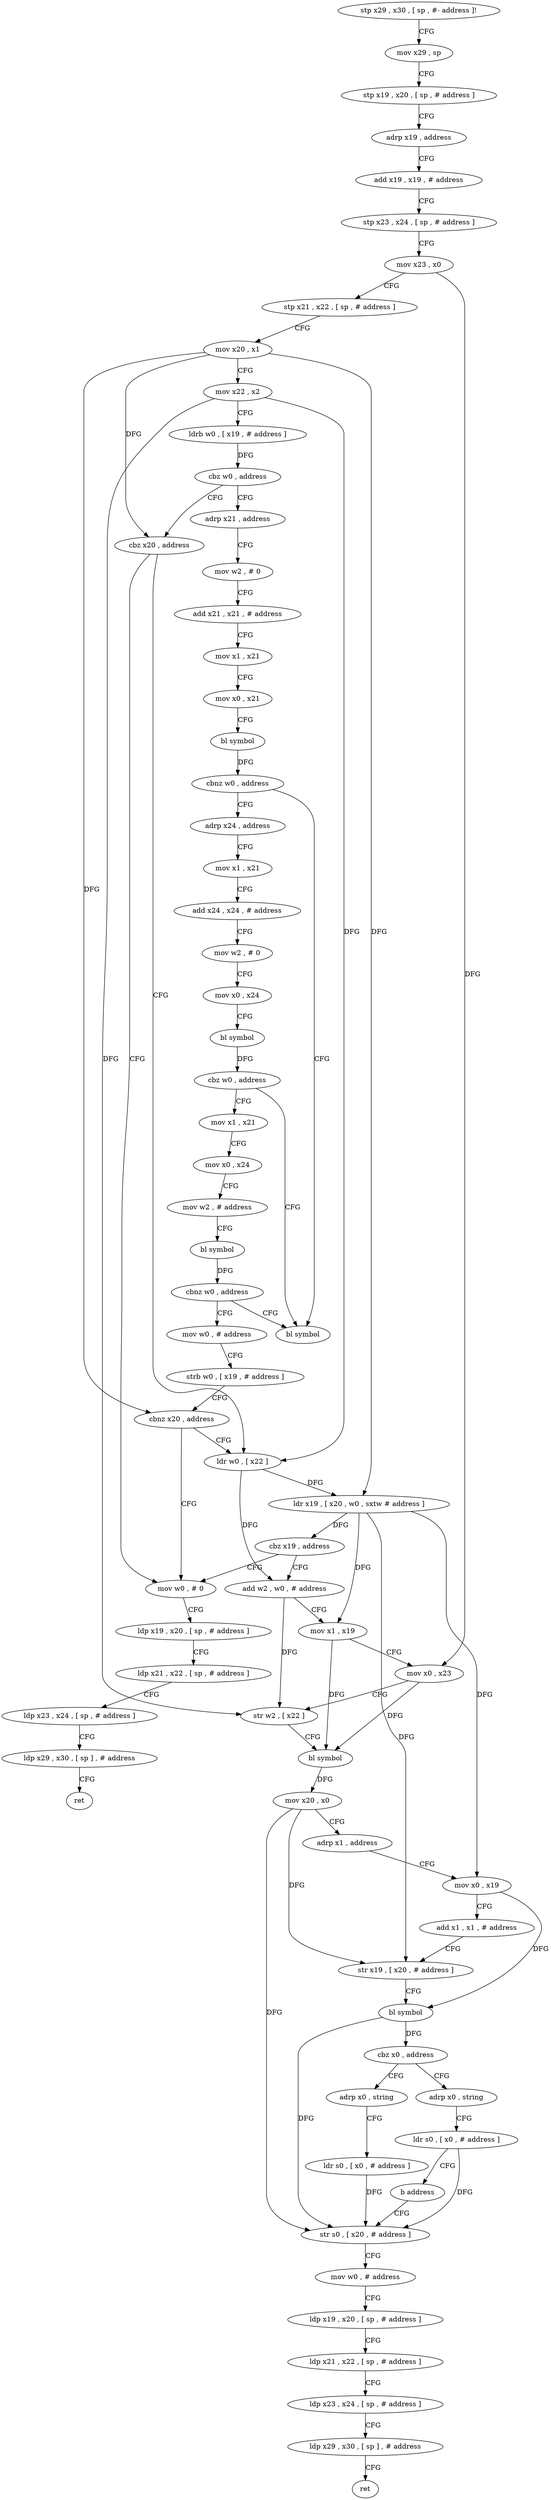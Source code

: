 digraph "func" {
"4269816" [label = "stp x29 , x30 , [ sp , #- address ]!" ]
"4269820" [label = "mov x29 , sp" ]
"4269824" [label = "stp x19 , x20 , [ sp , # address ]" ]
"4269828" [label = "adrp x19 , address" ]
"4269832" [label = "add x19 , x19 , # address" ]
"4269836" [label = "stp x23 , x24 , [ sp , # address ]" ]
"4269840" [label = "mov x23 , x0" ]
"4269844" [label = "stp x21 , x22 , [ sp , # address ]" ]
"4269848" [label = "mov x20 , x1" ]
"4269852" [label = "mov x22 , x2" ]
"4269856" [label = "ldrb w0 , [ x19 , # address ]" ]
"4269860" [label = "cbz w0 , address" ]
"4269968" [label = "adrp x21 , address" ]
"4269864" [label = "cbz x20 , address" ]
"4269972" [label = "mov w2 , # 0" ]
"4269976" [label = "add x21 , x21 , # address" ]
"4269980" [label = "mov x1 , x21" ]
"4269984" [label = "mov x0 , x21" ]
"4269988" [label = "bl symbol" ]
"4269992" [label = "cbnz w0 , address" ]
"4270092" [label = "bl symbol" ]
"4269996" [label = "adrp x24 , address" ]
"4270056" [label = "mov w0 , # 0" ]
"4269868" [label = "ldr w0 , [ x22 ]" ]
"4270000" [label = "mov x1 , x21" ]
"4270004" [label = "add x24 , x24 , # address" ]
"4270008" [label = "mov w2 , # 0" ]
"4270012" [label = "mov x0 , x24" ]
"4270016" [label = "bl symbol" ]
"4270020" [label = "cbz w0 , address" ]
"4270024" [label = "mov x1 , x21" ]
"4270060" [label = "ldp x19 , x20 , [ sp , # address ]" ]
"4270064" [label = "ldp x21 , x22 , [ sp , # address ]" ]
"4270068" [label = "ldp x23 , x24 , [ sp , # address ]" ]
"4270072" [label = "ldp x29 , x30 , [ sp ] , # address" ]
"4270076" [label = "ret" ]
"4269872" [label = "ldr x19 , [ x20 , w0 , sxtw # address ]" ]
"4269876" [label = "cbz x19 , address" ]
"4269880" [label = "add w2 , w0 , # address" ]
"4270028" [label = "mov x0 , x24" ]
"4270032" [label = "mov w2 , # address" ]
"4270036" [label = "bl symbol" ]
"4270040" [label = "cbnz w0 , address" ]
"4270044" [label = "mov w0 , # address" ]
"4269884" [label = "mov x1 , x19" ]
"4269888" [label = "mov x0 , x23" ]
"4269892" [label = "str w2 , [ x22 ]" ]
"4269896" [label = "bl symbol" ]
"4269900" [label = "mov x20 , x0" ]
"4269904" [label = "adrp x1 , address" ]
"4269908" [label = "mov x0 , x19" ]
"4269912" [label = "add x1 , x1 , # address" ]
"4269916" [label = "str x19 , [ x20 , # address ]" ]
"4269920" [label = "bl symbol" ]
"4269924" [label = "cbz x0 , address" ]
"4270080" [label = "adrp x0 , string" ]
"4269928" [label = "adrp x0 , string" ]
"4270048" [label = "strb w0 , [ x19 , # address ]" ]
"4270052" [label = "cbnz x20 , address" ]
"4270084" [label = "ldr s0 , [ x0 , # address ]" ]
"4270088" [label = "b address" ]
"4269936" [label = "str s0 , [ x20 , # address ]" ]
"4269932" [label = "ldr s0 , [ x0 , # address ]" ]
"4269940" [label = "mov w0 , # address" ]
"4269944" [label = "ldp x19 , x20 , [ sp , # address ]" ]
"4269948" [label = "ldp x21 , x22 , [ sp , # address ]" ]
"4269952" [label = "ldp x23 , x24 , [ sp , # address ]" ]
"4269956" [label = "ldp x29 , x30 , [ sp ] , # address" ]
"4269960" [label = "ret" ]
"4269816" -> "4269820" [ label = "CFG" ]
"4269820" -> "4269824" [ label = "CFG" ]
"4269824" -> "4269828" [ label = "CFG" ]
"4269828" -> "4269832" [ label = "CFG" ]
"4269832" -> "4269836" [ label = "CFG" ]
"4269836" -> "4269840" [ label = "CFG" ]
"4269840" -> "4269844" [ label = "CFG" ]
"4269840" -> "4269888" [ label = "DFG" ]
"4269844" -> "4269848" [ label = "CFG" ]
"4269848" -> "4269852" [ label = "CFG" ]
"4269848" -> "4269864" [ label = "DFG" ]
"4269848" -> "4269872" [ label = "DFG" ]
"4269848" -> "4270052" [ label = "DFG" ]
"4269852" -> "4269856" [ label = "CFG" ]
"4269852" -> "4269868" [ label = "DFG" ]
"4269852" -> "4269892" [ label = "DFG" ]
"4269856" -> "4269860" [ label = "DFG" ]
"4269860" -> "4269968" [ label = "CFG" ]
"4269860" -> "4269864" [ label = "CFG" ]
"4269968" -> "4269972" [ label = "CFG" ]
"4269864" -> "4270056" [ label = "CFG" ]
"4269864" -> "4269868" [ label = "CFG" ]
"4269972" -> "4269976" [ label = "CFG" ]
"4269976" -> "4269980" [ label = "CFG" ]
"4269980" -> "4269984" [ label = "CFG" ]
"4269984" -> "4269988" [ label = "CFG" ]
"4269988" -> "4269992" [ label = "DFG" ]
"4269992" -> "4270092" [ label = "CFG" ]
"4269992" -> "4269996" [ label = "CFG" ]
"4269996" -> "4270000" [ label = "CFG" ]
"4270056" -> "4270060" [ label = "CFG" ]
"4269868" -> "4269872" [ label = "DFG" ]
"4269868" -> "4269880" [ label = "DFG" ]
"4270000" -> "4270004" [ label = "CFG" ]
"4270004" -> "4270008" [ label = "CFG" ]
"4270008" -> "4270012" [ label = "CFG" ]
"4270012" -> "4270016" [ label = "CFG" ]
"4270016" -> "4270020" [ label = "DFG" ]
"4270020" -> "4270092" [ label = "CFG" ]
"4270020" -> "4270024" [ label = "CFG" ]
"4270024" -> "4270028" [ label = "CFG" ]
"4270060" -> "4270064" [ label = "CFG" ]
"4270064" -> "4270068" [ label = "CFG" ]
"4270068" -> "4270072" [ label = "CFG" ]
"4270072" -> "4270076" [ label = "CFG" ]
"4269872" -> "4269876" [ label = "DFG" ]
"4269872" -> "4269884" [ label = "DFG" ]
"4269872" -> "4269908" [ label = "DFG" ]
"4269872" -> "4269916" [ label = "DFG" ]
"4269876" -> "4270056" [ label = "CFG" ]
"4269876" -> "4269880" [ label = "CFG" ]
"4269880" -> "4269884" [ label = "CFG" ]
"4269880" -> "4269892" [ label = "DFG" ]
"4270028" -> "4270032" [ label = "CFG" ]
"4270032" -> "4270036" [ label = "CFG" ]
"4270036" -> "4270040" [ label = "DFG" ]
"4270040" -> "4270092" [ label = "CFG" ]
"4270040" -> "4270044" [ label = "CFG" ]
"4270044" -> "4270048" [ label = "CFG" ]
"4269884" -> "4269888" [ label = "CFG" ]
"4269884" -> "4269896" [ label = "DFG" ]
"4269888" -> "4269892" [ label = "CFG" ]
"4269888" -> "4269896" [ label = "DFG" ]
"4269892" -> "4269896" [ label = "CFG" ]
"4269896" -> "4269900" [ label = "DFG" ]
"4269900" -> "4269904" [ label = "CFG" ]
"4269900" -> "4269916" [ label = "DFG" ]
"4269900" -> "4269936" [ label = "DFG" ]
"4269904" -> "4269908" [ label = "CFG" ]
"4269908" -> "4269912" [ label = "CFG" ]
"4269908" -> "4269920" [ label = "DFG" ]
"4269912" -> "4269916" [ label = "CFG" ]
"4269916" -> "4269920" [ label = "CFG" ]
"4269920" -> "4269924" [ label = "DFG" ]
"4269920" -> "4269936" [ label = "DFG" ]
"4269924" -> "4270080" [ label = "CFG" ]
"4269924" -> "4269928" [ label = "CFG" ]
"4270080" -> "4270084" [ label = "CFG" ]
"4269928" -> "4269932" [ label = "CFG" ]
"4270048" -> "4270052" [ label = "CFG" ]
"4270052" -> "4269868" [ label = "CFG" ]
"4270052" -> "4270056" [ label = "CFG" ]
"4270084" -> "4270088" [ label = "CFG" ]
"4270084" -> "4269936" [ label = "DFG" ]
"4270088" -> "4269936" [ label = "CFG" ]
"4269936" -> "4269940" [ label = "CFG" ]
"4269932" -> "4269936" [ label = "DFG" ]
"4269940" -> "4269944" [ label = "CFG" ]
"4269944" -> "4269948" [ label = "CFG" ]
"4269948" -> "4269952" [ label = "CFG" ]
"4269952" -> "4269956" [ label = "CFG" ]
"4269956" -> "4269960" [ label = "CFG" ]
}
